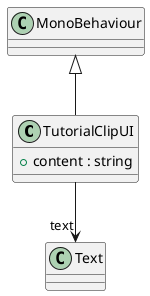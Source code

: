 @startuml
class TutorialClipUI {
    + content : string
}
MonoBehaviour <|-- TutorialClipUI
TutorialClipUI --> "text" Text
@enduml
